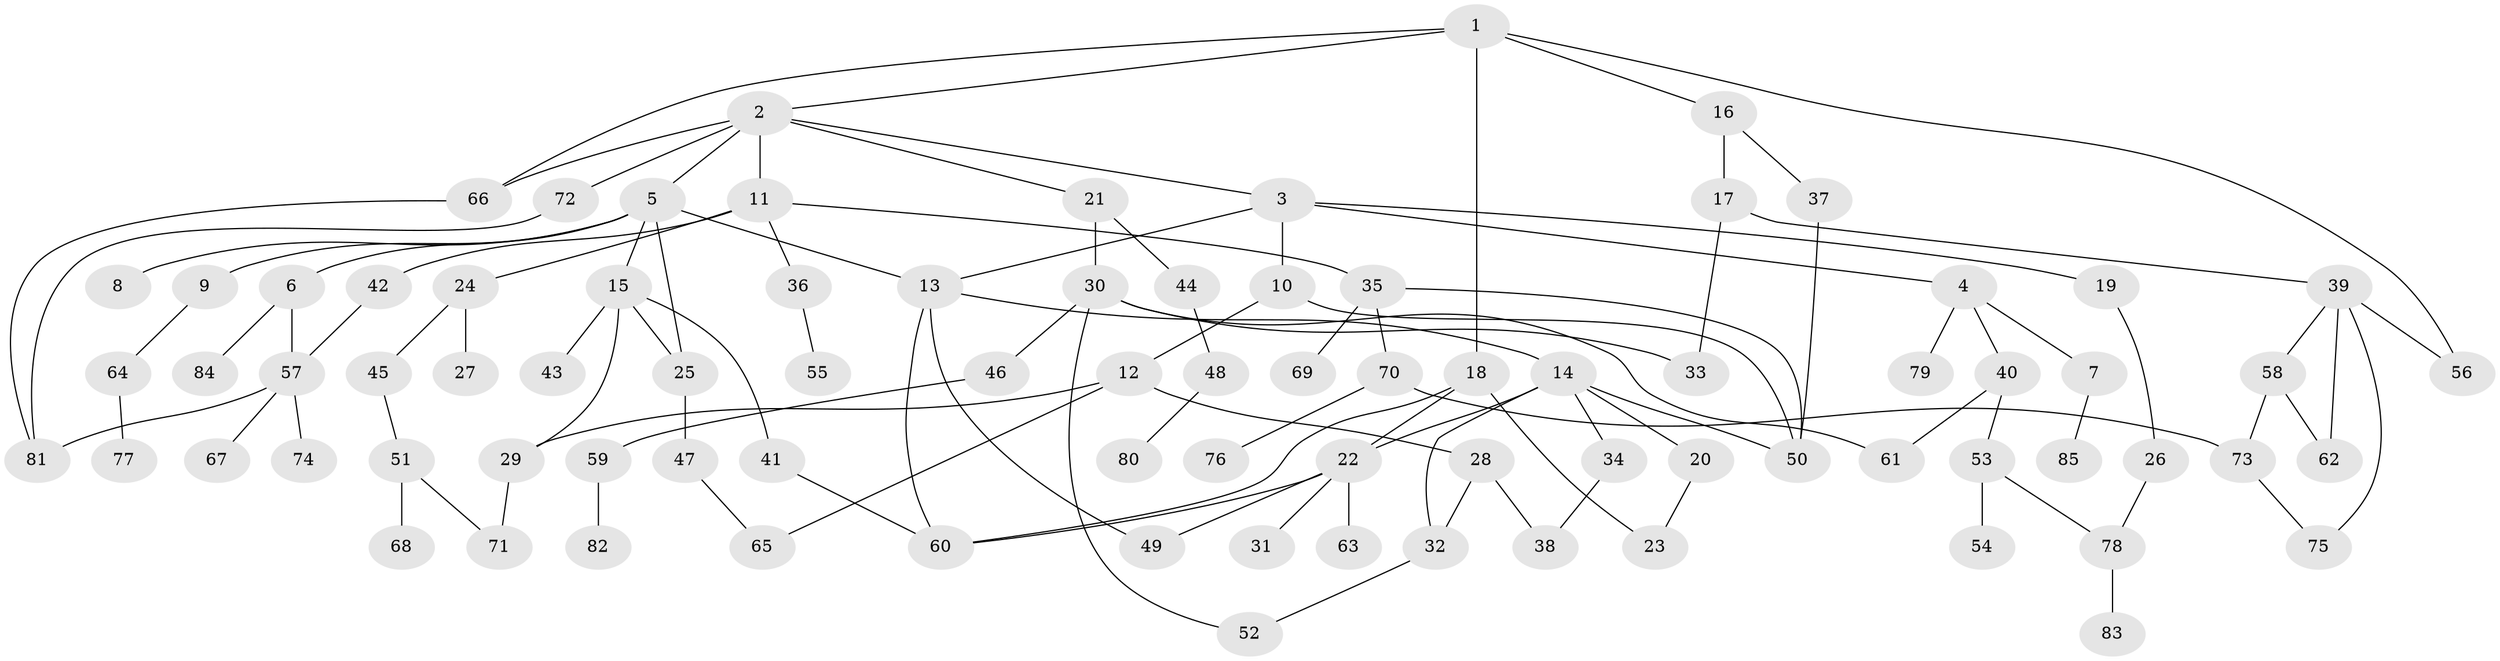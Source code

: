 // Generated by graph-tools (version 1.1) at 2025/42/03/09/25 04:42:48]
// undirected, 85 vertices, 112 edges
graph export_dot {
graph [start="1"]
  node [color=gray90,style=filled];
  1;
  2;
  3;
  4;
  5;
  6;
  7;
  8;
  9;
  10;
  11;
  12;
  13;
  14;
  15;
  16;
  17;
  18;
  19;
  20;
  21;
  22;
  23;
  24;
  25;
  26;
  27;
  28;
  29;
  30;
  31;
  32;
  33;
  34;
  35;
  36;
  37;
  38;
  39;
  40;
  41;
  42;
  43;
  44;
  45;
  46;
  47;
  48;
  49;
  50;
  51;
  52;
  53;
  54;
  55;
  56;
  57;
  58;
  59;
  60;
  61;
  62;
  63;
  64;
  65;
  66;
  67;
  68;
  69;
  70;
  71;
  72;
  73;
  74;
  75;
  76;
  77;
  78;
  79;
  80;
  81;
  82;
  83;
  84;
  85;
  1 -- 2;
  1 -- 16;
  1 -- 18;
  1 -- 66;
  1 -- 56;
  2 -- 3;
  2 -- 5;
  2 -- 11;
  2 -- 21;
  2 -- 72;
  2 -- 66;
  3 -- 4;
  3 -- 10;
  3 -- 19;
  3 -- 13;
  4 -- 7;
  4 -- 40;
  4 -- 79;
  5 -- 6;
  5 -- 8;
  5 -- 9;
  5 -- 13;
  5 -- 15;
  5 -- 25;
  6 -- 84;
  6 -- 57;
  7 -- 85;
  9 -- 64;
  10 -- 12;
  10 -- 50;
  11 -- 24;
  11 -- 35;
  11 -- 36;
  11 -- 42;
  12 -- 28;
  12 -- 29;
  12 -- 65;
  13 -- 14;
  13 -- 60;
  13 -- 49;
  14 -- 20;
  14 -- 32;
  14 -- 34;
  14 -- 50;
  14 -- 22;
  15 -- 41;
  15 -- 43;
  15 -- 29;
  15 -- 25;
  16 -- 17;
  16 -- 37;
  17 -- 39;
  17 -- 33;
  18 -- 22;
  18 -- 23;
  18 -- 60;
  19 -- 26;
  20 -- 23;
  21 -- 30;
  21 -- 44;
  22 -- 31;
  22 -- 49;
  22 -- 60;
  22 -- 63;
  24 -- 27;
  24 -- 45;
  25 -- 47;
  26 -- 78;
  28 -- 38;
  28 -- 32;
  29 -- 71;
  30 -- 33;
  30 -- 46;
  30 -- 52;
  30 -- 61;
  32 -- 52;
  34 -- 38;
  35 -- 69;
  35 -- 70;
  35 -- 50;
  36 -- 55;
  37 -- 50;
  39 -- 56;
  39 -- 58;
  39 -- 62;
  39 -- 75;
  40 -- 53;
  40 -- 61;
  41 -- 60;
  42 -- 57;
  44 -- 48;
  45 -- 51;
  46 -- 59;
  47 -- 65;
  48 -- 80;
  51 -- 68;
  51 -- 71;
  53 -- 54;
  53 -- 78;
  57 -- 67;
  57 -- 74;
  57 -- 81;
  58 -- 73;
  58 -- 62;
  59 -- 82;
  64 -- 77;
  66 -- 81;
  70 -- 76;
  70 -- 73;
  72 -- 81;
  73 -- 75;
  78 -- 83;
}

